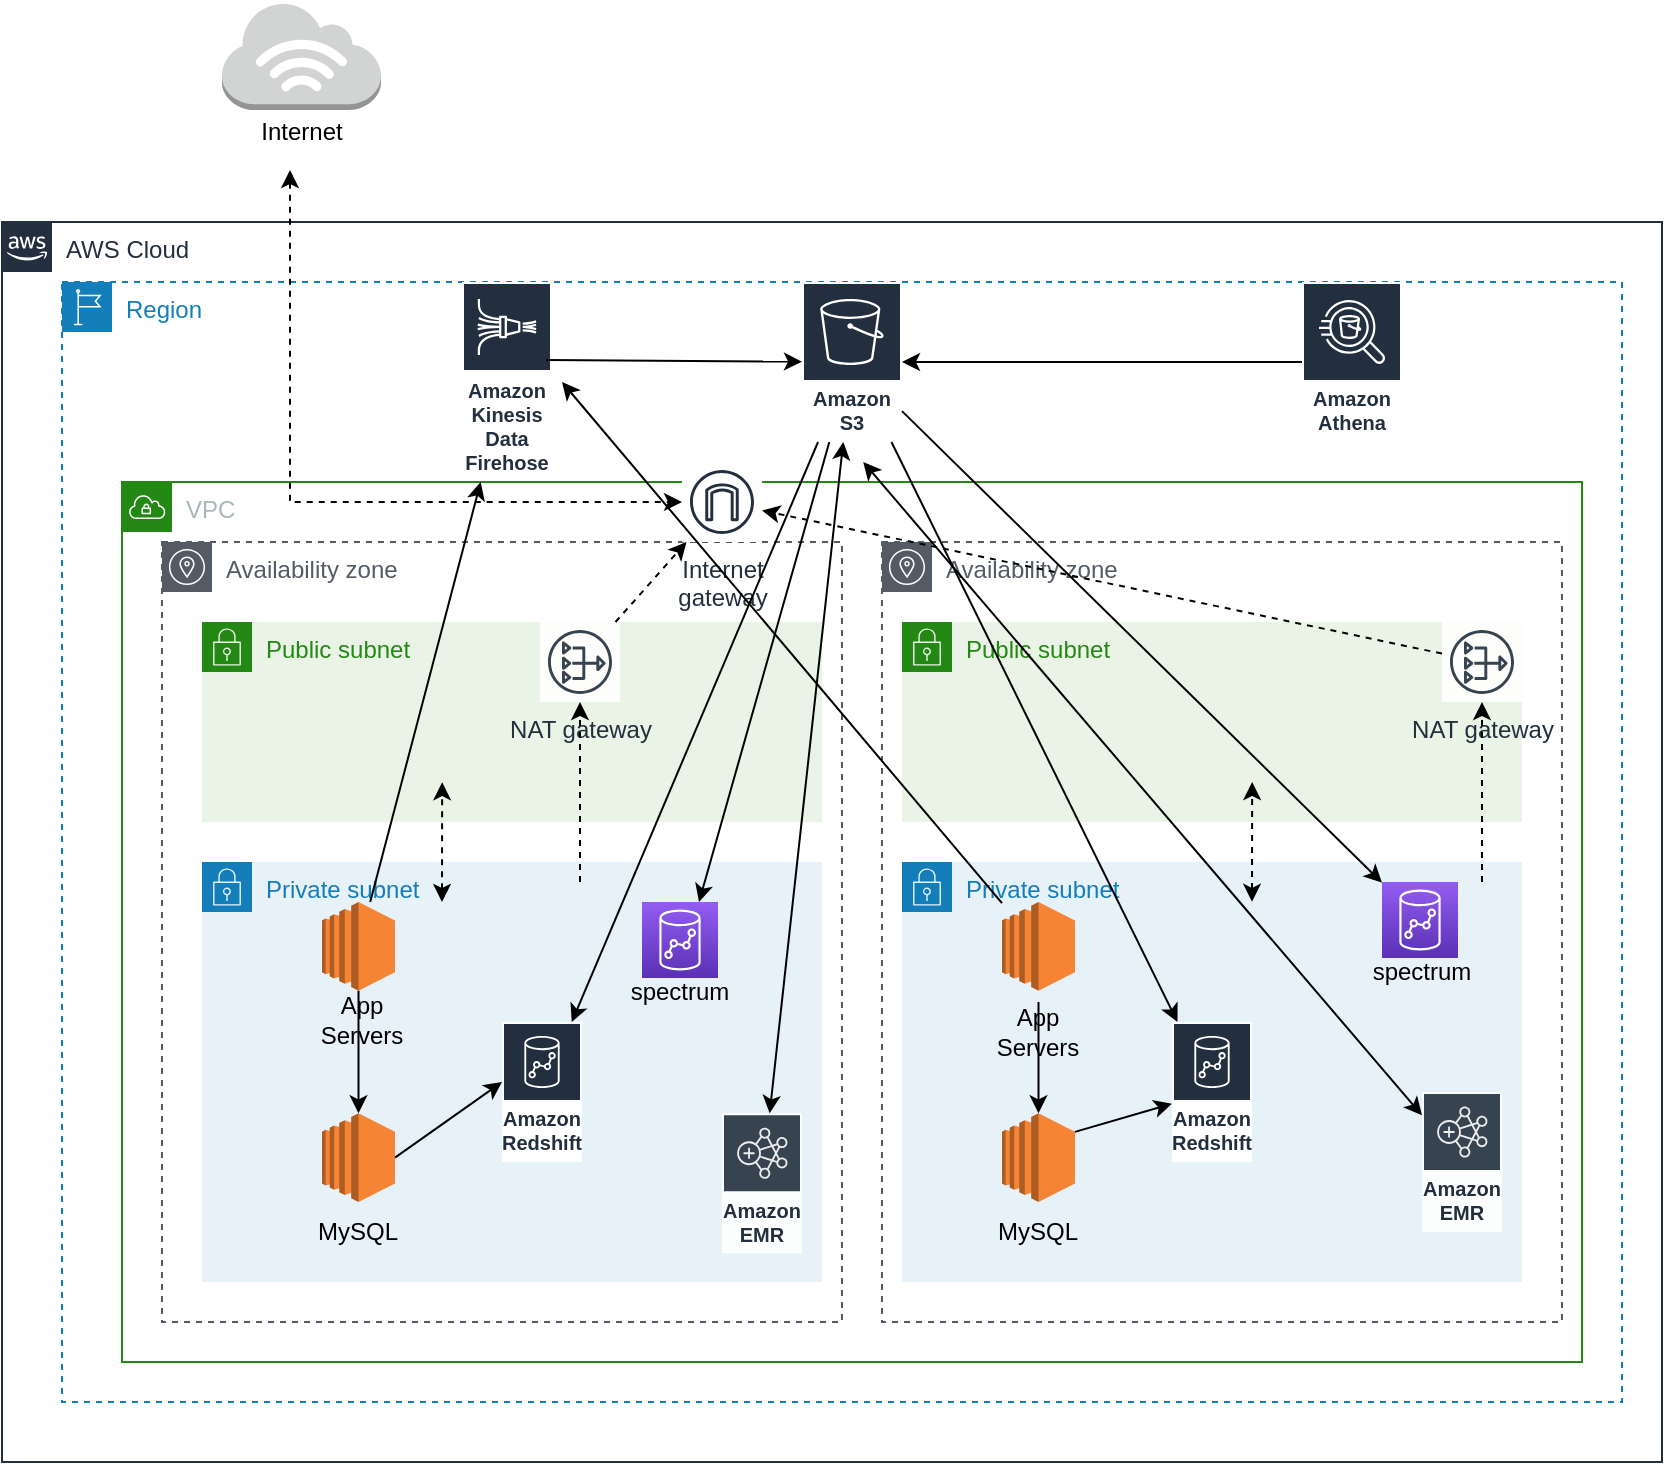 <mxfile version="16.5.6" type="github">
  <diagram id="yhKweA5VbCMmsTNcMobQ" name="Page-1">
    <mxGraphModel dx="1422" dy="1862" grid="1" gridSize="10" guides="1" tooltips="1" connect="1" arrows="1" fold="1" page="1" pageScale="1" pageWidth="850" pageHeight="1100" math="0" shadow="0">
      <root>
        <mxCell id="0" />
        <mxCell id="1" parent="0" />
        <mxCell id="7ADdNedlcQ4gWojdDxL4-1" value="AWS Cloud" style="points=[[0,0],[0.25,0],[0.5,0],[0.75,0],[1,0],[1,0.25],[1,0.5],[1,0.75],[1,1],[0.75,1],[0.5,1],[0.25,1],[0,1],[0,0.75],[0,0.5],[0,0.25]];outlineConnect=0;gradientColor=none;html=1;whiteSpace=wrap;fontSize=12;fontStyle=0;container=1;pointerEvents=0;collapsible=0;recursiveResize=0;shape=mxgraph.aws4.group;grIcon=mxgraph.aws4.group_aws_cloud_alt;strokeColor=#232F3E;fillColor=none;verticalAlign=top;align=left;spacingLeft=30;fontColor=#232F3E;dashed=0;" vertex="1" parent="1">
          <mxGeometry x="10" y="80" width="830" height="620" as="geometry" />
        </mxCell>
        <mxCell id="7ADdNedlcQ4gWojdDxL4-2" value="Region" style="points=[[0,0],[0.25,0],[0.5,0],[0.75,0],[1,0],[1,0.25],[1,0.5],[1,0.75],[1,1],[0.75,1],[0.5,1],[0.25,1],[0,1],[0,0.75],[0,0.5],[0,0.25]];outlineConnect=0;gradientColor=none;html=1;whiteSpace=wrap;fontSize=12;fontStyle=0;container=1;pointerEvents=0;collapsible=0;recursiveResize=0;shape=mxgraph.aws4.group;grIcon=mxgraph.aws4.group_region;strokeColor=#147EBA;fillColor=none;verticalAlign=top;align=left;spacingLeft=30;fontColor=#147EBA;dashed=1;" vertex="1" parent="1">
          <mxGeometry x="40" y="110" width="780" height="560" as="geometry" />
        </mxCell>
        <mxCell id="7ADdNedlcQ4gWojdDxL4-28" value="Amazon Kinesis Data Firehose" style="sketch=0;outlineConnect=0;fontColor=#232F3E;gradientColor=none;strokeColor=#ffffff;fillColor=#232F3E;dashed=0;verticalLabelPosition=middle;verticalAlign=bottom;align=center;html=1;whiteSpace=wrap;fontSize=10;fontStyle=1;spacing=3;shape=mxgraph.aws4.productIcon;prIcon=mxgraph.aws4.kinesis_data_firehose;" vertex="1" parent="7ADdNedlcQ4gWojdDxL4-2">
          <mxGeometry x="200" width="45" height="100" as="geometry" />
        </mxCell>
        <mxCell id="7ADdNedlcQ4gWojdDxL4-30" value="Amazon S3" style="sketch=0;outlineConnect=0;fontColor=#232F3E;gradientColor=none;strokeColor=#ffffff;fillColor=#232F3E;dashed=0;verticalLabelPosition=middle;verticalAlign=bottom;align=center;html=1;whiteSpace=wrap;fontSize=10;fontStyle=1;spacing=3;shape=mxgraph.aws4.productIcon;prIcon=mxgraph.aws4.s3;" vertex="1" parent="7ADdNedlcQ4gWojdDxL4-2">
          <mxGeometry x="370" width="50" height="80" as="geometry" />
        </mxCell>
        <mxCell id="7ADdNedlcQ4gWojdDxL4-39" value="Amazon Athena" style="sketch=0;outlineConnect=0;fontColor=#232F3E;gradientColor=none;strokeColor=#ffffff;fillColor=#232F3E;dashed=0;verticalLabelPosition=middle;verticalAlign=bottom;align=center;html=1;whiteSpace=wrap;fontSize=10;fontStyle=1;spacing=3;shape=mxgraph.aws4.productIcon;prIcon=mxgraph.aws4.athena;" vertex="1" parent="7ADdNedlcQ4gWojdDxL4-2">
          <mxGeometry x="620" width="50" height="80" as="geometry" />
        </mxCell>
        <mxCell id="7ADdNedlcQ4gWojdDxL4-57" value="" style="endArrow=classic;html=1;rounded=0;" edge="1" parent="7ADdNedlcQ4gWojdDxL4-2" source="7ADdNedlcQ4gWojdDxL4-39" target="7ADdNedlcQ4gWojdDxL4-30">
          <mxGeometry width="50" height="50" relative="1" as="geometry">
            <mxPoint x="360" y="310" as="sourcePoint" />
            <mxPoint x="410" y="260" as="targetPoint" />
          </mxGeometry>
        </mxCell>
        <mxCell id="7ADdNedlcQ4gWojdDxL4-58" value="" style="endArrow=classic;html=1;rounded=0;exitX=0.933;exitY=0.39;exitDx=0;exitDy=0;exitPerimeter=0;" edge="1" parent="7ADdNedlcQ4gWojdDxL4-2" source="7ADdNedlcQ4gWojdDxL4-28" target="7ADdNedlcQ4gWojdDxL4-30">
          <mxGeometry width="50" height="50" relative="1" as="geometry">
            <mxPoint x="290" y="40" as="sourcePoint" />
            <mxPoint x="410" y="260" as="targetPoint" />
          </mxGeometry>
        </mxCell>
        <mxCell id="7ADdNedlcQ4gWojdDxL4-3" value="VPC" style="points=[[0,0],[0.25,0],[0.5,0],[0.75,0],[1,0],[1,0.25],[1,0.5],[1,0.75],[1,1],[0.75,1],[0.5,1],[0.25,1],[0,1],[0,0.75],[0,0.5],[0,0.25]];outlineConnect=0;gradientColor=none;html=1;whiteSpace=wrap;fontSize=12;fontStyle=0;container=1;pointerEvents=0;collapsible=0;recursiveResize=0;shape=mxgraph.aws4.group;grIcon=mxgraph.aws4.group_vpc;strokeColor=#248814;fillColor=none;verticalAlign=top;align=left;spacingLeft=30;fontColor=#AAB7B8;dashed=0;" vertex="1" parent="1">
          <mxGeometry x="70" y="210" width="730" height="440" as="geometry" />
        </mxCell>
        <mxCell id="7ADdNedlcQ4gWojdDxL4-6" value="Availability zone" style="sketch=0;outlineConnect=0;gradientColor=none;html=1;whiteSpace=wrap;fontSize=12;fontStyle=0;shape=mxgraph.aws4.group;grIcon=mxgraph.aws4.group_availability_zone;strokeColor=#545B64;fillColor=none;verticalAlign=top;align=left;spacingLeft=30;fontColor=#545B64;dashed=1;" vertex="1" parent="7ADdNedlcQ4gWojdDxL4-3">
          <mxGeometry x="20" y="30" width="340" height="390" as="geometry" />
        </mxCell>
        <mxCell id="7ADdNedlcQ4gWojdDxL4-7" value="Availability zone" style="sketch=0;outlineConnect=0;gradientColor=none;html=1;whiteSpace=wrap;fontSize=12;fontStyle=0;shape=mxgraph.aws4.group;grIcon=mxgraph.aws4.group_availability_zone;strokeColor=#545B64;fillColor=none;verticalAlign=top;align=left;spacingLeft=30;fontColor=#545B64;dashed=1;" vertex="1" parent="7ADdNedlcQ4gWojdDxL4-3">
          <mxGeometry x="380" y="30" width="340" height="390" as="geometry" />
        </mxCell>
        <mxCell id="7ADdNedlcQ4gWojdDxL4-8" value="Internet&#xa;gateway" style="sketch=0;outlineConnect=0;fontColor=#232F3E;gradientColor=none;strokeColor=#232F3E;fillColor=#ffffff;dashed=0;verticalLabelPosition=bottom;verticalAlign=top;align=center;html=1;fontSize=12;fontStyle=0;aspect=fixed;shape=mxgraph.aws4.resourceIcon;resIcon=mxgraph.aws4.internet_gateway;" vertex="1" parent="7ADdNedlcQ4gWojdDxL4-3">
          <mxGeometry x="280" y="-10" width="40" height="40" as="geometry" />
        </mxCell>
        <mxCell id="7ADdNedlcQ4gWojdDxL4-9" value="Public subnet" style="points=[[0,0],[0.25,0],[0.5,0],[0.75,0],[1,0],[1,0.25],[1,0.5],[1,0.75],[1,1],[0.75,1],[0.5,1],[0.25,1],[0,1],[0,0.75],[0,0.5],[0,0.25]];outlineConnect=0;gradientColor=none;html=1;whiteSpace=wrap;fontSize=12;fontStyle=0;container=1;pointerEvents=0;collapsible=0;recursiveResize=0;shape=mxgraph.aws4.group;grIcon=mxgraph.aws4.group_security_group;grStroke=0;strokeColor=#248814;fillColor=#E9F3E6;verticalAlign=top;align=left;spacingLeft=30;fontColor=#248814;dashed=0;" vertex="1" parent="7ADdNedlcQ4gWojdDxL4-3">
          <mxGeometry x="40" y="70" width="310" height="100" as="geometry" />
        </mxCell>
        <mxCell id="7ADdNedlcQ4gWojdDxL4-36" value="NAT gateway" style="sketch=0;outlineConnect=0;fontColor=#232F3E;gradientColor=none;strokeColor=#232F3E;fillColor=#ffffff;dashed=0;verticalLabelPosition=bottom;verticalAlign=top;align=center;html=1;fontSize=12;fontStyle=0;aspect=fixed;shape=mxgraph.aws4.resourceIcon;resIcon=mxgraph.aws4.nat_gateway;opacity=90;" vertex="1" parent="7ADdNedlcQ4gWojdDxL4-9">
          <mxGeometry x="169" width="40" height="40" as="geometry" />
        </mxCell>
        <mxCell id="7ADdNedlcQ4gWojdDxL4-10" value="Private subnet" style="points=[[0,0],[0.25,0],[0.5,0],[0.75,0],[1,0],[1,0.25],[1,0.5],[1,0.75],[1,1],[0.75,1],[0.5,1],[0.25,1],[0,1],[0,0.75],[0,0.5],[0,0.25]];outlineConnect=0;gradientColor=none;html=1;whiteSpace=wrap;fontSize=12;fontStyle=0;container=1;pointerEvents=0;collapsible=0;recursiveResize=0;shape=mxgraph.aws4.group;grIcon=mxgraph.aws4.group_security_group;grStroke=0;strokeColor=#147EBA;fillColor=#E6F2F8;verticalAlign=top;align=left;spacingLeft=30;fontColor=#147EBA;dashed=0;" vertex="1" parent="7ADdNedlcQ4gWojdDxL4-3">
          <mxGeometry x="40" y="190" width="310" height="210" as="geometry" />
        </mxCell>
        <mxCell id="7ADdNedlcQ4gWojdDxL4-14" value="" style="outlineConnect=0;dashed=0;verticalLabelPosition=bottom;verticalAlign=top;align=center;html=1;shape=mxgraph.aws3.ec2;fillColor=#F58534;gradientColor=none;aspect=fixed;" vertex="1" parent="7ADdNedlcQ4gWojdDxL4-10">
          <mxGeometry x="60" y="125.63" width="36.5" height="44.37" as="geometry" />
        </mxCell>
        <mxCell id="7ADdNedlcQ4gWojdDxL4-13" value="" style="outlineConnect=0;dashed=0;verticalLabelPosition=bottom;verticalAlign=top;align=center;html=1;shape=mxgraph.aws3.ec2;fillColor=#F58534;gradientColor=none;aspect=fixed;" vertex="1" parent="7ADdNedlcQ4gWojdDxL4-10">
          <mxGeometry x="60" y="20" width="36.5" height="44.37" as="geometry" />
        </mxCell>
        <mxCell id="7ADdNedlcQ4gWojdDxL4-26" value="MySQL" style="text;html=1;strokeColor=none;fillColor=none;align=center;verticalAlign=middle;whiteSpace=wrap;rounded=0;opacity=70;" vertex="1" parent="7ADdNedlcQ4gWojdDxL4-10">
          <mxGeometry x="48.25" y="170" width="60" height="30" as="geometry" />
        </mxCell>
        <mxCell id="7ADdNedlcQ4gWojdDxL4-43" value="" style="sketch=0;points=[[0,0,0],[0.25,0,0],[0.5,0,0],[0.75,0,0],[1,0,0],[0,1,0],[0.25,1,0],[0.5,1,0],[0.75,1,0],[1,1,0],[0,0.25,0],[0,0.5,0],[0,0.75,0],[1,0.25,0],[1,0.5,0],[1,0.75,0]];outlineConnect=0;fontColor=#232F3E;gradientColor=#945DF2;gradientDirection=north;fillColor=#5A30B5;strokeColor=#ffffff;dashed=0;verticalLabelPosition=bottom;verticalAlign=top;align=center;html=1;fontSize=12;fontStyle=0;aspect=fixed;shape=mxgraph.aws4.resourceIcon;resIcon=mxgraph.aws4.redshift;" vertex="1" parent="7ADdNedlcQ4gWojdDxL4-10">
          <mxGeometry x="220" y="20" width="38" height="38" as="geometry" />
        </mxCell>
        <mxCell id="7ADdNedlcQ4gWojdDxL4-48" value="" style="endArrow=classic;html=1;rounded=0;" edge="1" parent="7ADdNedlcQ4gWojdDxL4-10" source="7ADdNedlcQ4gWojdDxL4-13" target="7ADdNedlcQ4gWojdDxL4-14">
          <mxGeometry width="50" height="50" relative="1" as="geometry">
            <mxPoint x="290" y="20" as="sourcePoint" />
            <mxPoint x="340" y="-30" as="targetPoint" />
          </mxGeometry>
        </mxCell>
        <mxCell id="7ADdNedlcQ4gWojdDxL4-45" value="spectrum" style="text;html=1;strokeColor=none;fillColor=none;align=center;verticalAlign=middle;whiteSpace=wrap;rounded=0;opacity=70;" vertex="1" parent="7ADdNedlcQ4gWojdDxL4-10">
          <mxGeometry x="209" y="50" width="60" height="30" as="geometry" />
        </mxCell>
        <mxCell id="7ADdNedlcQ4gWojdDxL4-11" value="Public subnet" style="points=[[0,0],[0.25,0],[0.5,0],[0.75,0],[1,0],[1,0.25],[1,0.5],[1,0.75],[1,1],[0.75,1],[0.5,1],[0.25,1],[0,1],[0,0.75],[0,0.5],[0,0.25]];outlineConnect=0;gradientColor=none;html=1;whiteSpace=wrap;fontSize=12;fontStyle=0;container=1;pointerEvents=0;collapsible=0;recursiveResize=0;shape=mxgraph.aws4.group;grIcon=mxgraph.aws4.group_security_group;grStroke=0;strokeColor=#248814;fillColor=#E9F3E6;verticalAlign=top;align=left;spacingLeft=30;fontColor=#248814;dashed=0;" vertex="1" parent="7ADdNedlcQ4gWojdDxL4-3">
          <mxGeometry x="390" y="70" width="310" height="100" as="geometry" />
        </mxCell>
        <mxCell id="7ADdNedlcQ4gWojdDxL4-37" value="NAT gateway" style="sketch=0;outlineConnect=0;fontColor=#232F3E;gradientColor=none;strokeColor=#232F3E;fillColor=#ffffff;dashed=0;verticalLabelPosition=bottom;verticalAlign=top;align=center;html=1;fontSize=12;fontStyle=0;aspect=fixed;shape=mxgraph.aws4.resourceIcon;resIcon=mxgraph.aws4.nat_gateway;opacity=90;" vertex="1" parent="7ADdNedlcQ4gWojdDxL4-11">
          <mxGeometry x="270" width="40" height="40" as="geometry" />
        </mxCell>
        <mxCell id="7ADdNedlcQ4gWojdDxL4-12" value="Private subnet" style="points=[[0,0],[0.25,0],[0.5,0],[0.75,0],[1,0],[1,0.25],[1,0.5],[1,0.75],[1,1],[0.75,1],[0.5,1],[0.25,1],[0,1],[0,0.75],[0,0.5],[0,0.25]];outlineConnect=0;gradientColor=none;html=1;whiteSpace=wrap;fontSize=12;fontStyle=0;container=1;pointerEvents=0;collapsible=0;recursiveResize=0;shape=mxgraph.aws4.group;grIcon=mxgraph.aws4.group_security_group;grStroke=0;strokeColor=#147EBA;fillColor=#E6F2F8;verticalAlign=top;align=left;spacingLeft=30;fontColor=#147EBA;dashed=0;" vertex="1" parent="7ADdNedlcQ4gWojdDxL4-3">
          <mxGeometry x="390" y="190" width="310" height="210" as="geometry" />
        </mxCell>
        <mxCell id="7ADdNedlcQ4gWojdDxL4-17" value="" style="outlineConnect=0;dashed=0;verticalLabelPosition=bottom;verticalAlign=top;align=center;html=1;shape=mxgraph.aws3.ec2;fillColor=#F58534;gradientColor=none;aspect=fixed;" vertex="1" parent="7ADdNedlcQ4gWojdDxL4-12">
          <mxGeometry x="50" y="125.63" width="36.5" height="44.37" as="geometry" />
        </mxCell>
        <mxCell id="7ADdNedlcQ4gWojdDxL4-23" value="MySQL" style="text;html=1;strokeColor=none;fillColor=none;align=center;verticalAlign=middle;whiteSpace=wrap;rounded=0;opacity=70;" vertex="1" parent="7ADdNedlcQ4gWojdDxL4-12">
          <mxGeometry x="38.25" y="170" width="60" height="30" as="geometry" />
        </mxCell>
        <mxCell id="7ADdNedlcQ4gWojdDxL4-40" value="Amazon EMR" style="sketch=0;outlineConnect=0;fontColor=#232F3E;gradientColor=none;strokeColor=#ffffff;fillColor=#232F3E;dashed=0;verticalLabelPosition=middle;verticalAlign=bottom;align=center;html=1;whiteSpace=wrap;fontSize=10;fontStyle=1;spacing=3;shape=mxgraph.aws4.productIcon;prIcon=mxgraph.aws4.emr;opacity=90;" vertex="1" parent="7ADdNedlcQ4gWojdDxL4-12">
          <mxGeometry x="260" y="115" width="40" height="70" as="geometry" />
        </mxCell>
        <mxCell id="7ADdNedlcQ4gWojdDxL4-42" value="Amazon Redshift" style="sketch=0;outlineConnect=0;fontColor=#232F3E;gradientColor=none;strokeColor=#ffffff;fillColor=#232F3E;dashed=0;verticalLabelPosition=middle;verticalAlign=bottom;align=center;html=1;whiteSpace=wrap;fontSize=10;fontStyle=1;spacing=3;shape=mxgraph.aws4.productIcon;prIcon=mxgraph.aws4.redshift;" vertex="1" parent="7ADdNedlcQ4gWojdDxL4-12">
          <mxGeometry x="135" y="80" width="40" height="70" as="geometry" />
        </mxCell>
        <mxCell id="7ADdNedlcQ4gWojdDxL4-51" value="" style="endArrow=classic;html=1;rounded=0;exitX=1;exitY=0.21;exitDx=0;exitDy=0;exitPerimeter=0;" edge="1" parent="7ADdNedlcQ4gWojdDxL4-12" source="7ADdNedlcQ4gWojdDxL4-17" target="7ADdNedlcQ4gWojdDxL4-42">
          <mxGeometry width="50" height="50" relative="1" as="geometry">
            <mxPoint x="-243.5" y="157.815" as="sourcePoint" />
            <mxPoint x="-190" y="120" as="targetPoint" />
          </mxGeometry>
        </mxCell>
        <mxCell id="7ADdNedlcQ4gWojdDxL4-44" value="" style="sketch=0;points=[[0,0,0],[0.25,0,0],[0.5,0,0],[0.75,0,0],[1,0,0],[0,1,0],[0.25,1,0],[0.5,1,0],[0.75,1,0],[1,1,0],[0,0.25,0],[0,0.5,0],[0,0.75,0],[1,0.25,0],[1,0.5,0],[1,0.75,0]];outlineConnect=0;fontColor=#232F3E;gradientColor=#945DF2;gradientDirection=north;fillColor=#5A30B5;strokeColor=#ffffff;dashed=0;verticalLabelPosition=bottom;verticalAlign=top;align=center;html=1;fontSize=12;fontStyle=0;aspect=fixed;shape=mxgraph.aws4.resourceIcon;resIcon=mxgraph.aws4.redshift;" vertex="1" parent="7ADdNedlcQ4gWojdDxL4-12">
          <mxGeometry x="240" y="10" width="38" height="38" as="geometry" />
        </mxCell>
        <mxCell id="7ADdNedlcQ4gWojdDxL4-78" value="" style="endArrow=classic;html=1;rounded=0;dashed=1;" edge="1" parent="7ADdNedlcQ4gWojdDxL4-12" target="7ADdNedlcQ4gWojdDxL4-37">
          <mxGeometry width="50" height="50" relative="1" as="geometry">
            <mxPoint x="290" y="10" as="sourcePoint" />
            <mxPoint x="290" y="-40" as="targetPoint" />
          </mxGeometry>
        </mxCell>
        <mxCell id="7ADdNedlcQ4gWojdDxL4-82" value="" style="endArrow=classic;startArrow=classic;html=1;rounded=0;dashed=1;entryX=0.412;entryY=0.308;entryDx=0;entryDy=0;entryPerimeter=0;" edge="1" parent="7ADdNedlcQ4gWojdDxL4-12">
          <mxGeometry width="50" height="50" relative="1" as="geometry">
            <mxPoint x="175" y="19.88" as="sourcePoint" />
            <mxPoint x="175.08" y="-40.0" as="targetPoint" />
          </mxGeometry>
        </mxCell>
        <mxCell id="7ADdNedlcQ4gWojdDxL4-15" value="" style="outlineConnect=0;dashed=0;verticalLabelPosition=bottom;verticalAlign=top;align=center;html=1;shape=mxgraph.aws3.ec2;fillColor=#F58534;gradientColor=none;aspect=fixed;" vertex="1" parent="7ADdNedlcQ4gWojdDxL4-3">
          <mxGeometry x="440" y="210" width="36.5" height="44.37" as="geometry" />
        </mxCell>
        <mxCell id="7ADdNedlcQ4gWojdDxL4-22" value="App Servers" style="text;html=1;strokeColor=none;fillColor=none;align=center;verticalAlign=middle;whiteSpace=wrap;rounded=0;opacity=70;" vertex="1" parent="7ADdNedlcQ4gWojdDxL4-3">
          <mxGeometry x="90" y="254.37" width="60" height="30" as="geometry" />
        </mxCell>
        <mxCell id="7ADdNedlcQ4gWojdDxL4-25" value="App Servers" style="text;html=1;strokeColor=none;fillColor=none;align=center;verticalAlign=middle;whiteSpace=wrap;rounded=0;opacity=70;" vertex="1" parent="7ADdNedlcQ4gWojdDxL4-3">
          <mxGeometry x="428.25" y="260" width="60" height="30" as="geometry" />
        </mxCell>
        <mxCell id="7ADdNedlcQ4gWojdDxL4-38" value="Amazon EMR" style="sketch=0;outlineConnect=0;fontColor=#232F3E;gradientColor=none;strokeColor=#ffffff;fillColor=#232F3E;dashed=0;verticalLabelPosition=middle;verticalAlign=bottom;align=center;html=1;whiteSpace=wrap;fontSize=10;fontStyle=1;spacing=3;shape=mxgraph.aws4.productIcon;prIcon=mxgraph.aws4.emr;opacity=90;" vertex="1" parent="7ADdNedlcQ4gWojdDxL4-3">
          <mxGeometry x="300" y="315.63" width="40" height="70" as="geometry" />
        </mxCell>
        <mxCell id="7ADdNedlcQ4gWojdDxL4-41" value="Amazon Redshift" style="sketch=0;outlineConnect=0;fontColor=#232F3E;gradientColor=none;strokeColor=#ffffff;fillColor=#232F3E;dashed=0;verticalLabelPosition=middle;verticalAlign=bottom;align=center;html=1;whiteSpace=wrap;fontSize=10;fontStyle=1;spacing=3;shape=mxgraph.aws4.productIcon;prIcon=mxgraph.aws4.redshift;" vertex="1" parent="7ADdNedlcQ4gWojdDxL4-3">
          <mxGeometry x="190" y="270" width="40" height="70" as="geometry" />
        </mxCell>
        <mxCell id="7ADdNedlcQ4gWojdDxL4-46" value="spectrum" style="text;html=1;strokeColor=none;fillColor=none;align=center;verticalAlign=middle;whiteSpace=wrap;rounded=0;opacity=70;" vertex="1" parent="7ADdNedlcQ4gWojdDxL4-3">
          <mxGeometry x="620" y="230" width="60" height="30" as="geometry" />
        </mxCell>
        <mxCell id="7ADdNedlcQ4gWojdDxL4-52" value="" style="endArrow=classic;html=1;rounded=0;entryX=0.5;entryY=0;entryDx=0;entryDy=0;entryPerimeter=0;exitX=0.5;exitY=0;exitDx=0;exitDy=0;" edge="1" parent="7ADdNedlcQ4gWojdDxL4-3" source="7ADdNedlcQ4gWojdDxL4-25" target="7ADdNedlcQ4gWojdDxL4-17">
          <mxGeometry width="50" height="50" relative="1" as="geometry">
            <mxPoint x="330" y="210" as="sourcePoint" />
            <mxPoint x="380" y="160" as="targetPoint" />
          </mxGeometry>
        </mxCell>
        <mxCell id="7ADdNedlcQ4gWojdDxL4-65" value="" style="endArrow=classic;html=1;rounded=0;dashed=1;" edge="1" parent="7ADdNedlcQ4gWojdDxL4-3" source="7ADdNedlcQ4gWojdDxL4-36" target="7ADdNedlcQ4gWojdDxL4-8">
          <mxGeometry width="50" height="50" relative="1" as="geometry">
            <mxPoint x="330" y="210" as="sourcePoint" />
            <mxPoint x="380" y="160" as="targetPoint" />
          </mxGeometry>
        </mxCell>
        <mxCell id="7ADdNedlcQ4gWojdDxL4-66" value="" style="endArrow=classic;html=1;rounded=0;dashed=1;" edge="1" parent="7ADdNedlcQ4gWojdDxL4-3" source="7ADdNedlcQ4gWojdDxL4-37" target="7ADdNedlcQ4gWojdDxL4-8">
          <mxGeometry width="50" height="50" relative="1" as="geometry">
            <mxPoint x="326.75" y="290" as="sourcePoint" />
            <mxPoint x="362.25" y="250" as="targetPoint" />
          </mxGeometry>
        </mxCell>
        <mxCell id="7ADdNedlcQ4gWojdDxL4-77" value="" style="endArrow=classic;html=1;rounded=0;dashed=1;" edge="1" parent="7ADdNedlcQ4gWojdDxL4-3" target="7ADdNedlcQ4gWojdDxL4-36">
          <mxGeometry width="50" height="50" relative="1" as="geometry">
            <mxPoint x="229" y="200" as="sourcePoint" />
            <mxPoint x="220" y="150" as="targetPoint" />
          </mxGeometry>
        </mxCell>
        <mxCell id="7ADdNedlcQ4gWojdDxL4-80" value="" style="endArrow=classic;startArrow=classic;html=1;rounded=0;dashed=1;entryX=0.412;entryY=0.308;entryDx=0;entryDy=0;entryPerimeter=0;" edge="1" parent="7ADdNedlcQ4gWojdDxL4-3" target="7ADdNedlcQ4gWojdDxL4-6">
          <mxGeometry width="50" height="50" relative="1" as="geometry">
            <mxPoint x="160" y="210" as="sourcePoint" />
            <mxPoint x="210" y="160" as="targetPoint" />
          </mxGeometry>
        </mxCell>
        <mxCell id="7ADdNedlcQ4gWojdDxL4-49" value="" style="endArrow=classic;html=1;rounded=0;exitX=1;exitY=0.5;exitDx=0;exitDy=0;exitPerimeter=0;" edge="1" parent="1" source="7ADdNedlcQ4gWojdDxL4-14">
          <mxGeometry width="50" height="50" relative="1" as="geometry">
            <mxPoint x="400" y="420" as="sourcePoint" />
            <mxPoint x="260" y="510" as="targetPoint" />
          </mxGeometry>
        </mxCell>
        <mxCell id="7ADdNedlcQ4gWojdDxL4-53" value="" style="endArrow=classic;html=1;rounded=0;" edge="1" parent="1" source="7ADdNedlcQ4gWojdDxL4-30" target="7ADdNedlcQ4gWojdDxL4-41">
          <mxGeometry width="50" height="50" relative="1" as="geometry">
            <mxPoint x="400" y="420" as="sourcePoint" />
            <mxPoint x="450" y="370" as="targetPoint" />
          </mxGeometry>
        </mxCell>
        <mxCell id="7ADdNedlcQ4gWojdDxL4-54" value="" style="endArrow=classic;html=1;rounded=0;entryX=0.75;entryY=0;entryDx=0;entryDy=0;entryPerimeter=0;" edge="1" parent="1" source="7ADdNedlcQ4gWojdDxL4-30" target="7ADdNedlcQ4gWojdDxL4-43">
          <mxGeometry width="50" height="50" relative="1" as="geometry">
            <mxPoint x="400" y="420" as="sourcePoint" />
            <mxPoint x="450" y="370" as="targetPoint" />
          </mxGeometry>
        </mxCell>
        <mxCell id="7ADdNedlcQ4gWojdDxL4-55" value="" style="endArrow=classic;html=1;rounded=0;" edge="1" parent="1" source="7ADdNedlcQ4gWojdDxL4-30" target="7ADdNedlcQ4gWojdDxL4-42">
          <mxGeometry width="50" height="50" relative="1" as="geometry">
            <mxPoint x="400" y="420" as="sourcePoint" />
            <mxPoint x="450" y="370" as="targetPoint" />
          </mxGeometry>
        </mxCell>
        <mxCell id="7ADdNedlcQ4gWojdDxL4-56" value="" style="endArrow=classic;html=1;rounded=0;" edge="1" parent="1" source="7ADdNedlcQ4gWojdDxL4-30" target="7ADdNedlcQ4gWojdDxL4-44">
          <mxGeometry width="50" height="50" relative="1" as="geometry">
            <mxPoint x="400" y="420" as="sourcePoint" />
            <mxPoint x="450" y="370" as="targetPoint" />
          </mxGeometry>
        </mxCell>
        <mxCell id="7ADdNedlcQ4gWojdDxL4-59" value="" style="endArrow=classic;startArrow=classic;html=1;rounded=0;" edge="1" parent="1" source="7ADdNedlcQ4gWojdDxL4-38" target="7ADdNedlcQ4gWojdDxL4-30">
          <mxGeometry width="50" height="50" relative="1" as="geometry">
            <mxPoint x="400" y="420" as="sourcePoint" />
            <mxPoint x="450" y="370" as="targetPoint" />
          </mxGeometry>
        </mxCell>
        <mxCell id="7ADdNedlcQ4gWojdDxL4-60" value="" style="endArrow=classic;startArrow=classic;html=1;rounded=0;" edge="1" parent="1" source="7ADdNedlcQ4gWojdDxL4-40">
          <mxGeometry width="50" height="50" relative="1" as="geometry">
            <mxPoint x="403.836" y="535.63" as="sourcePoint" />
            <mxPoint x="440.616" y="200" as="targetPoint" />
          </mxGeometry>
        </mxCell>
        <mxCell id="7ADdNedlcQ4gWojdDxL4-69" value="" style="outlineConnect=0;dashed=0;verticalLabelPosition=bottom;verticalAlign=top;align=center;html=1;shape=mxgraph.aws3.internet_3;fillColor=#D2D3D3;gradientColor=none;" vertex="1" parent="1">
          <mxGeometry x="120" y="-30" width="79.5" height="54" as="geometry" />
        </mxCell>
        <mxCell id="7ADdNedlcQ4gWojdDxL4-72" value="Internet" style="text;html=1;strokeColor=none;fillColor=none;align=center;verticalAlign=middle;whiteSpace=wrap;rounded=0;opacity=70;" vertex="1" parent="1">
          <mxGeometry x="130" y="20" width="60" height="30" as="geometry" />
        </mxCell>
        <mxCell id="7ADdNedlcQ4gWojdDxL4-75" value="" style="endArrow=classic;startArrow=classic;html=1;rounded=0;dashed=1;" edge="1" parent="1" target="7ADdNedlcQ4gWojdDxL4-8">
          <mxGeometry width="50" height="50" relative="1" as="geometry">
            <mxPoint x="154" y="54" as="sourcePoint" />
            <mxPoint x="450" y="270" as="targetPoint" />
            <Array as="points">
              <mxPoint x="154" y="220" />
            </Array>
          </mxGeometry>
        </mxCell>
        <mxCell id="7ADdNedlcQ4gWojdDxL4-83" value="" style="endArrow=classic;html=1;rounded=0;" edge="1" parent="1" source="7ADdNedlcQ4gWojdDxL4-13" target="7ADdNedlcQ4gWojdDxL4-28">
          <mxGeometry width="50" height="50" relative="1" as="geometry">
            <mxPoint x="400" y="420" as="sourcePoint" />
            <mxPoint x="450" y="370" as="targetPoint" />
          </mxGeometry>
        </mxCell>
        <mxCell id="7ADdNedlcQ4gWojdDxL4-84" value="" style="endArrow=classic;html=1;rounded=0;" edge="1" parent="1" source="7ADdNedlcQ4gWojdDxL4-15">
          <mxGeometry width="50" height="50" relative="1" as="geometry">
            <mxPoint x="204.087" y="430" as="sourcePoint" />
            <mxPoint x="290" y="160" as="targetPoint" />
          </mxGeometry>
        </mxCell>
      </root>
    </mxGraphModel>
  </diagram>
</mxfile>
